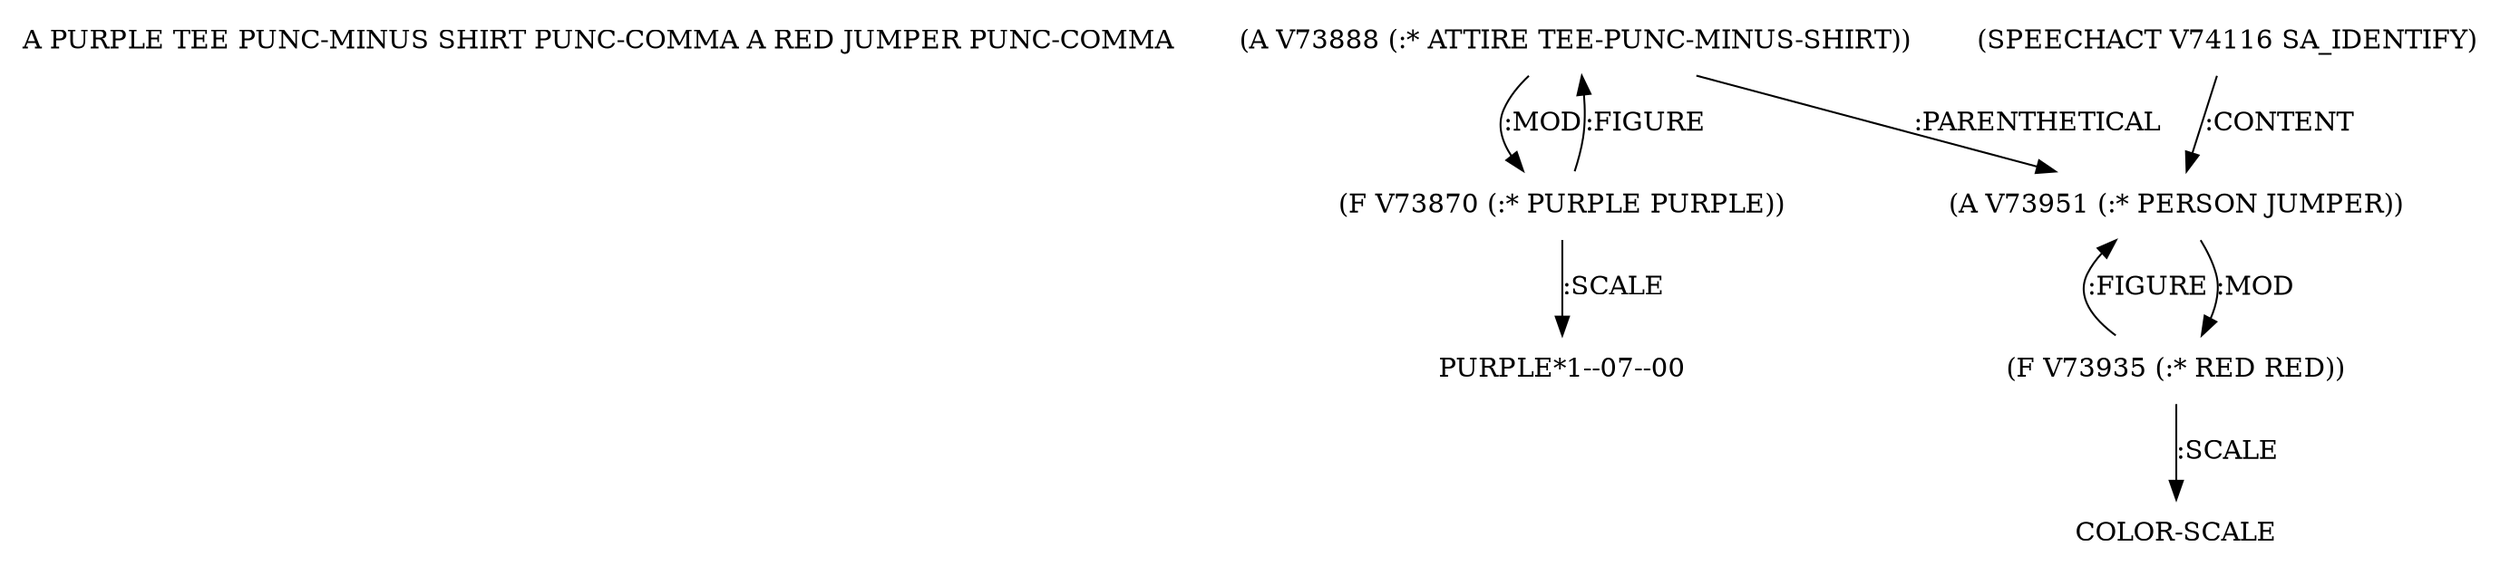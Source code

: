 digraph Terms {
  node [shape=none]
  "A PURPLE TEE PUNC-MINUS SHIRT PUNC-COMMA A RED JUMPER PUNC-COMMA"
  "V73888" [label="(A V73888 (:* ATTIRE TEE-PUNC-MINUS-SHIRT))"]
  "V73888" -> "V73951" [label=":PARENTHETICAL"]
  "V73888" -> "V73870" [label=":MOD"]
  "V73870" [label="(F V73870 (:* PURPLE PURPLE))"]
  "V73870" -> "V73888" [label=":FIGURE"]
  "V73870" -> "NT75184" [label=":SCALE"]
  "NT75184" [label="PURPLE*1--07--00"]
  "V74116" [label="(SPEECHACT V74116 SA_IDENTIFY)"]
  "V74116" -> "V73951" [label=":CONTENT"]
  "V73951" [label="(A V73951 (:* PERSON JUMPER))"]
  "V73951" -> "V73935" [label=":MOD"]
  "V73935" [label="(F V73935 (:* RED RED))"]
  "V73935" -> "V73951" [label=":FIGURE"]
  "V73935" -> "NT75185" [label=":SCALE"]
  "NT75185" [label="COLOR-SCALE"]
}
